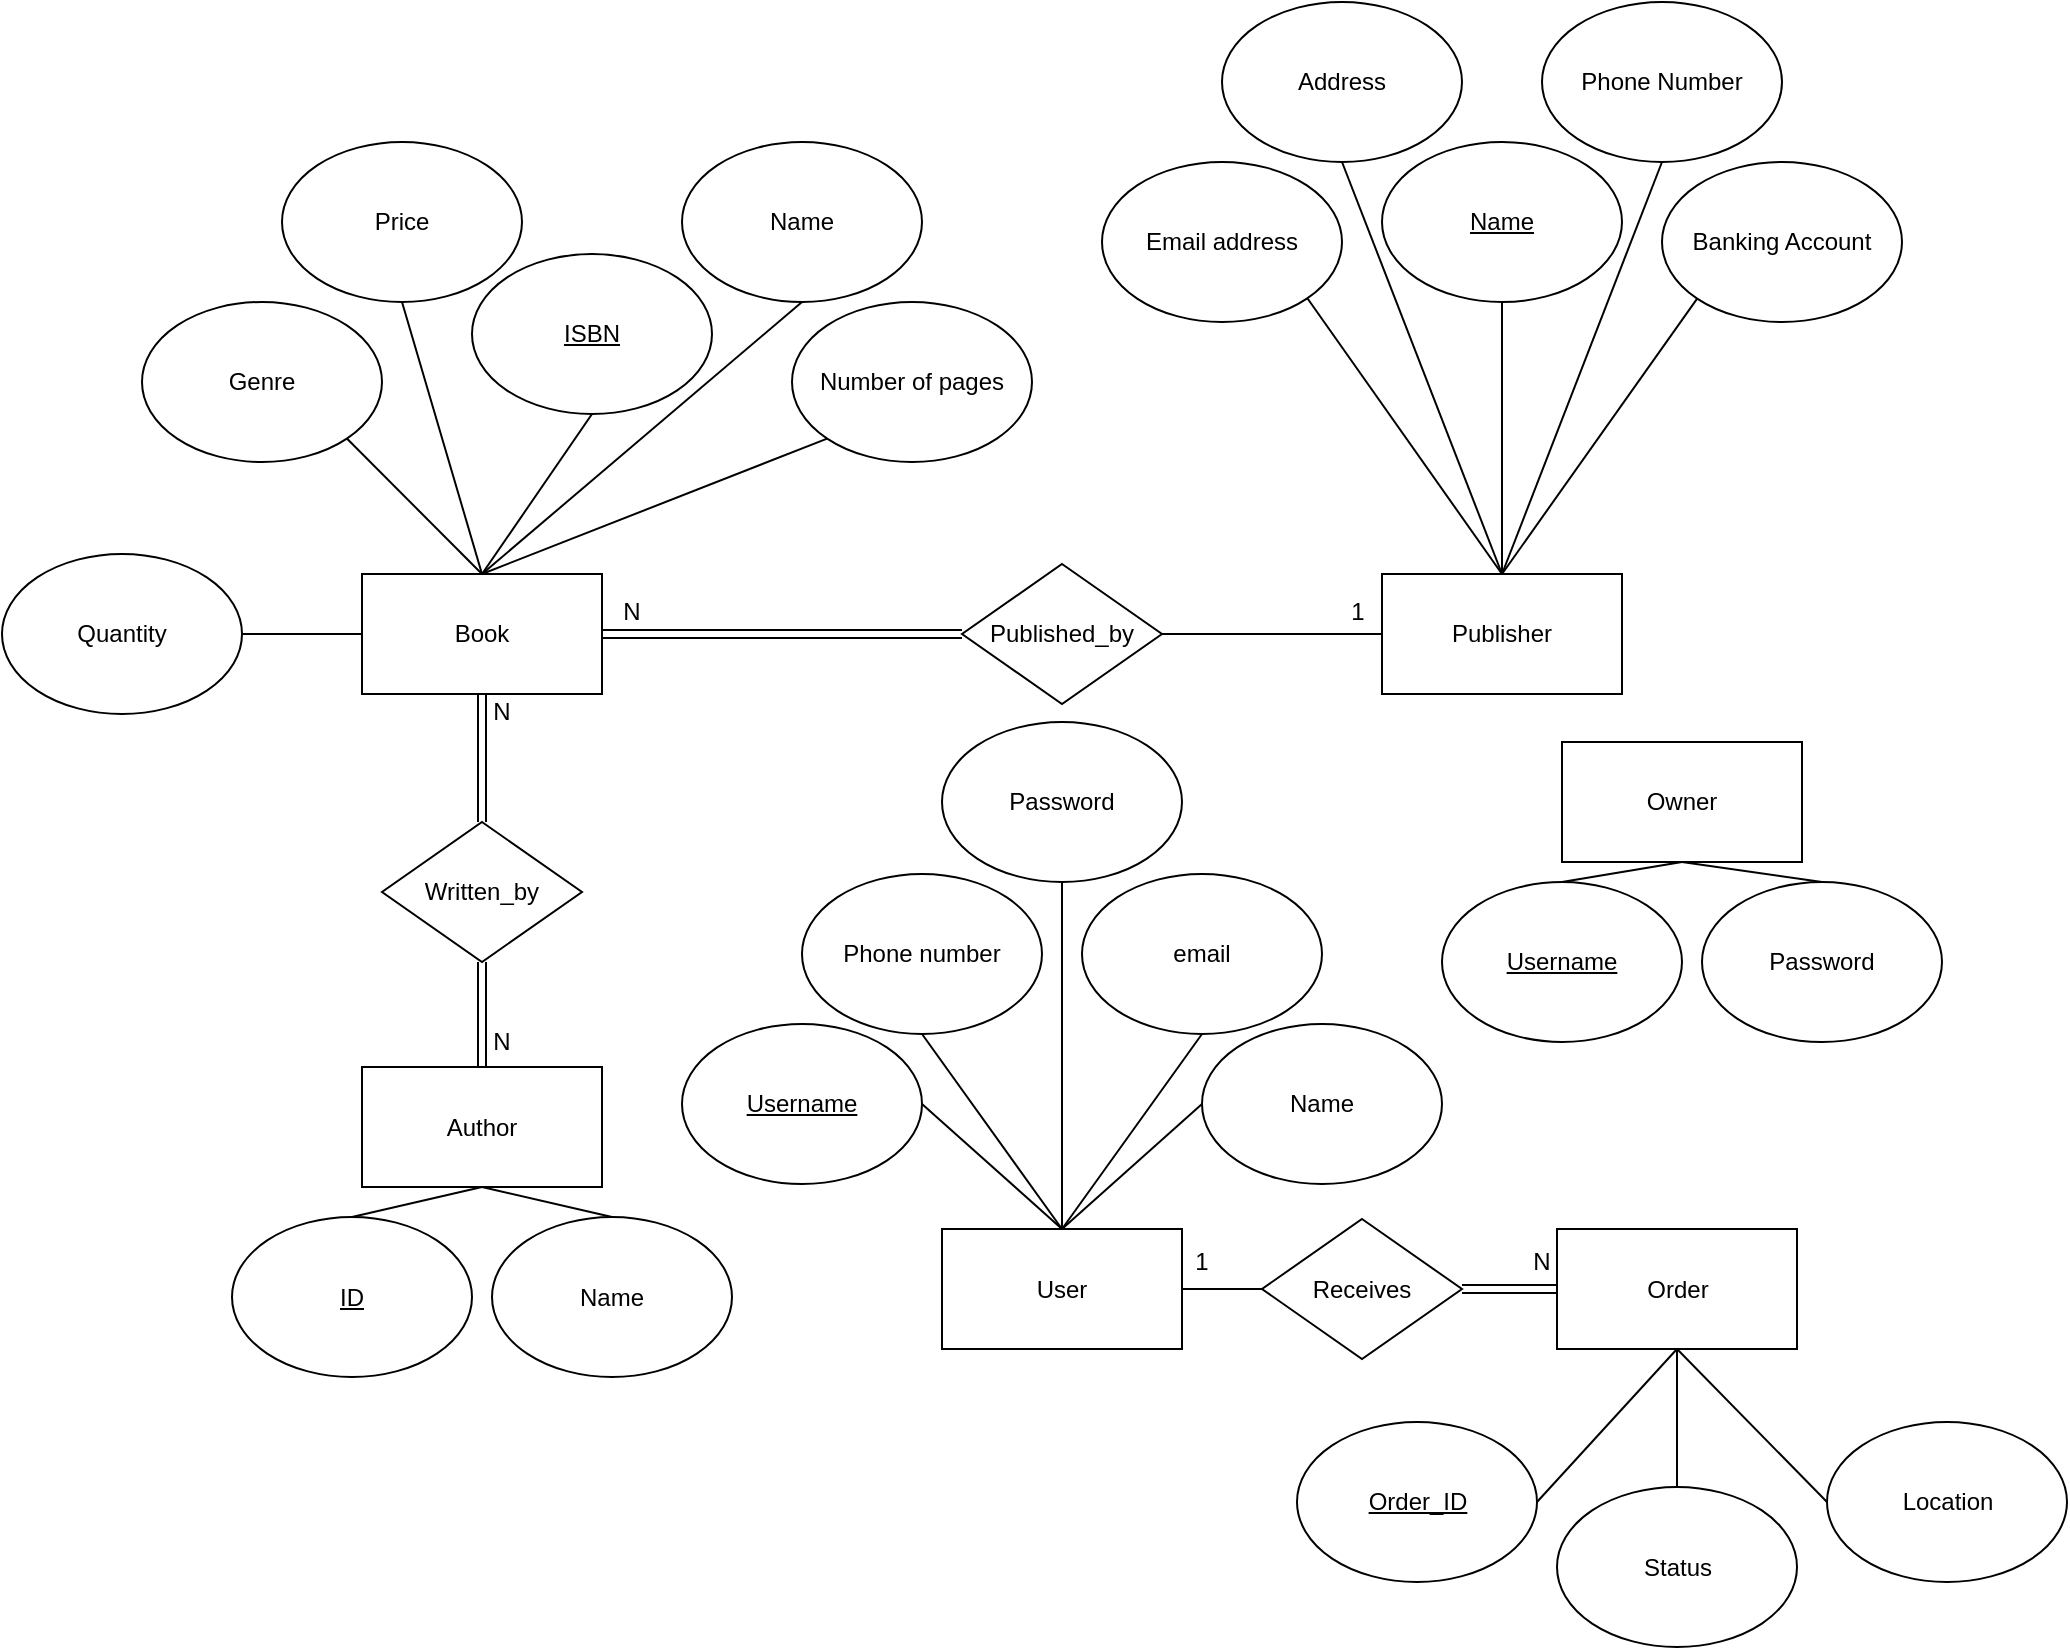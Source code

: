<mxfile version="15.9.5" type="github">
  <diagram id="R2lEEEUBdFMjLlhIrx00" name="Page-1">
    <mxGraphModel dx="1286" dy="2321" grid="1" gridSize="10" guides="1" tooltips="1" connect="1" arrows="1" fold="1" page="1" pageScale="1" pageWidth="850" pageHeight="1100" math="0" shadow="0" extFonts="Permanent Marker^https://fonts.googleapis.com/css?family=Permanent+Marker">
      <root>
        <mxCell id="0" />
        <mxCell id="1" parent="0" />
        <mxCell id="1Zi6ryn8sn-CF4CWFkzp-1" value="Written_by" style="rhombus;whiteSpace=wrap;html=1;" parent="1" vertex="1">
          <mxGeometry x="220" y="330" width="100" height="70" as="geometry" />
        </mxCell>
        <mxCell id="1Zi6ryn8sn-CF4CWFkzp-2" value="Book" style="rounded=0;whiteSpace=wrap;html=1;" parent="1" vertex="1">
          <mxGeometry x="210" y="206" width="120" height="60" as="geometry" />
        </mxCell>
        <mxCell id="1Zi6ryn8sn-CF4CWFkzp-3" value="&lt;u&gt;ISBN&lt;/u&gt;" style="ellipse;whiteSpace=wrap;html=1;" parent="1" vertex="1">
          <mxGeometry x="265" y="46" width="120" height="80" as="geometry" />
        </mxCell>
        <mxCell id="1Zi6ryn8sn-CF4CWFkzp-4" value="" style="endArrow=none;html=1;rounded=0;exitX=0.5;exitY=0;exitDx=0;exitDy=0;entryX=0.5;entryY=1;entryDx=0;entryDy=0;" parent="1" source="1Zi6ryn8sn-CF4CWFkzp-2" target="1Zi6ryn8sn-CF4CWFkzp-3" edge="1">
          <mxGeometry width="50" height="50" relative="1" as="geometry">
            <mxPoint x="380" y="196" as="sourcePoint" />
            <mxPoint x="430" y="146" as="targetPoint" />
          </mxGeometry>
        </mxCell>
        <mxCell id="1Zi6ryn8sn-CF4CWFkzp-5" value="" style="endArrow=none;html=1;rounded=0;exitX=0.5;exitY=0;exitDx=0;exitDy=0;entryX=0.5;entryY=1;entryDx=0;entryDy=0;strokeColor=default;shape=link;" parent="1" source="1Zi6ryn8sn-CF4CWFkzp-1" target="1Zi6ryn8sn-CF4CWFkzp-2" edge="1">
          <mxGeometry width="50" height="50" relative="1" as="geometry">
            <mxPoint x="260" y="346" as="sourcePoint" />
            <mxPoint x="260" y="266.0" as="targetPoint" />
          </mxGeometry>
        </mxCell>
        <mxCell id="1Zi6ryn8sn-CF4CWFkzp-6" value="" style="endArrow=none;html=1;rounded=0;exitX=0.5;exitY=0;exitDx=0;exitDy=0;shape=link;entryX=0.5;entryY=1;entryDx=0;entryDy=0;" parent="1" source="1Zi6ryn8sn-CF4CWFkzp-7" target="1Zi6ryn8sn-CF4CWFkzp-1" edge="1">
          <mxGeometry width="50" height="50" relative="1" as="geometry">
            <mxPoint x="285" y="430" as="sourcePoint" />
            <mxPoint x="350" y="430" as="targetPoint" />
          </mxGeometry>
        </mxCell>
        <mxCell id="1Zi6ryn8sn-CF4CWFkzp-7" value="Author" style="rounded=0;whiteSpace=wrap;html=1;" parent="1" vertex="1">
          <mxGeometry x="210" y="452.5" width="120" height="60" as="geometry" />
        </mxCell>
        <mxCell id="1Zi6ryn8sn-CF4CWFkzp-8" value="Name" style="ellipse;whiteSpace=wrap;html=1;" parent="1" vertex="1">
          <mxGeometry x="370" y="-10" width="120" height="80" as="geometry" />
        </mxCell>
        <mxCell id="1Zi6ryn8sn-CF4CWFkzp-9" value="" style="endArrow=none;html=1;rounded=0;exitX=0.5;exitY=0;exitDx=0;exitDy=0;entryX=0.5;entryY=1;entryDx=0;entryDy=0;" parent="1" source="1Zi6ryn8sn-CF4CWFkzp-2" target="1Zi6ryn8sn-CF4CWFkzp-8" edge="1">
          <mxGeometry width="50" height="50" relative="1" as="geometry">
            <mxPoint x="460" y="206" as="sourcePoint" />
            <mxPoint x="560" y="146" as="targetPoint" />
          </mxGeometry>
        </mxCell>
        <mxCell id="1Zi6ryn8sn-CF4CWFkzp-10" value="Price" style="ellipse;whiteSpace=wrap;html=1;" parent="1" vertex="1">
          <mxGeometry x="170" y="-10" width="120" height="80" as="geometry" />
        </mxCell>
        <mxCell id="1Zi6ryn8sn-CF4CWFkzp-11" value="" style="endArrow=none;html=1;rounded=0;exitX=0.5;exitY=0;exitDx=0;exitDy=0;entryX=0.5;entryY=1;entryDx=0;entryDy=0;" parent="1" source="1Zi6ryn8sn-CF4CWFkzp-2" target="1Zi6ryn8sn-CF4CWFkzp-10" edge="1">
          <mxGeometry width="50" height="50" relative="1" as="geometry">
            <mxPoint x="200" y="206" as="sourcePoint" />
            <mxPoint x="300" y="146" as="targetPoint" />
          </mxGeometry>
        </mxCell>
        <mxCell id="1Zi6ryn8sn-CF4CWFkzp-12" value="Genre" style="ellipse;whiteSpace=wrap;html=1;" parent="1" vertex="1">
          <mxGeometry x="100" y="70" width="120" height="80" as="geometry" />
        </mxCell>
        <mxCell id="1Zi6ryn8sn-CF4CWFkzp-13" value="" style="endArrow=none;html=1;rounded=0;exitX=0.5;exitY=0;exitDx=0;exitDy=0;entryX=1;entryY=1;entryDx=0;entryDy=0;" parent="1" source="1Zi6ryn8sn-CF4CWFkzp-2" target="1Zi6ryn8sn-CF4CWFkzp-12" edge="1">
          <mxGeometry width="50" height="50" relative="1" as="geometry">
            <mxPoint x="250" y="276" as="sourcePoint" />
            <mxPoint x="220" y="216" as="targetPoint" />
          </mxGeometry>
        </mxCell>
        <mxCell id="1Zi6ryn8sn-CF4CWFkzp-14" value="Number of pages" style="ellipse;whiteSpace=wrap;html=1;" parent="1" vertex="1">
          <mxGeometry x="425" y="70" width="120" height="80" as="geometry" />
        </mxCell>
        <mxCell id="1Zi6ryn8sn-CF4CWFkzp-15" value="" style="endArrow=none;html=1;rounded=0;exitX=0.5;exitY=0;exitDx=0;exitDy=0;entryX=0;entryY=1;entryDx=0;entryDy=0;" parent="1" source="1Zi6ryn8sn-CF4CWFkzp-2" target="1Zi6ryn8sn-CF4CWFkzp-14" edge="1">
          <mxGeometry width="50" height="50" relative="1" as="geometry">
            <mxPoint x="615" y="266" as="sourcePoint" />
            <mxPoint x="585" y="206" as="targetPoint" />
            <Array as="points" />
          </mxGeometry>
        </mxCell>
        <mxCell id="1Zi6ryn8sn-CF4CWFkzp-16" value="Published_by" style="rhombus;whiteSpace=wrap;html=1;" parent="1" vertex="1">
          <mxGeometry x="510" y="201" width="100" height="70" as="geometry" />
        </mxCell>
        <mxCell id="1Zi6ryn8sn-CF4CWFkzp-17" value="" style="endArrow=none;html=1;rounded=0;entryX=1;entryY=0.5;entryDx=0;entryDy=0;exitX=0;exitY=0.5;exitDx=0;exitDy=0;" parent="1" source="1Zi6ryn8sn-CF4CWFkzp-18" target="1Zi6ryn8sn-CF4CWFkzp-16" edge="1">
          <mxGeometry width="50" height="50" relative="1" as="geometry">
            <mxPoint x="532" y="340" as="sourcePoint" />
            <mxPoint x="531.76" y="290" as="targetPoint" />
          </mxGeometry>
        </mxCell>
        <mxCell id="1Zi6ryn8sn-CF4CWFkzp-18" value="Publisher" style="rounded=0;whiteSpace=wrap;html=1;" parent="1" vertex="1">
          <mxGeometry x="720" y="206" width="120" height="60" as="geometry" />
        </mxCell>
        <mxCell id="1Zi6ryn8sn-CF4CWFkzp-19" value="" style="endArrow=none;html=1;rounded=0;entryX=1;entryY=0.5;entryDx=0;entryDy=0;exitX=0;exitY=0.5;exitDx=0;exitDy=0;shape=link;" parent="1" source="1Zi6ryn8sn-CF4CWFkzp-16" target="1Zi6ryn8sn-CF4CWFkzp-2" edge="1">
          <mxGeometry width="50" height="50" relative="1" as="geometry">
            <mxPoint x="482" y="260" as="sourcePoint" />
            <mxPoint x="414" y="260" as="targetPoint" />
          </mxGeometry>
        </mxCell>
        <mxCell id="1Zi6ryn8sn-CF4CWFkzp-20" value="&lt;u&gt;Name&lt;/u&gt;" style="ellipse;whiteSpace=wrap;html=1;" parent="1" vertex="1">
          <mxGeometry x="720" y="-10" width="120" height="80" as="geometry" />
        </mxCell>
        <mxCell id="1Zi6ryn8sn-CF4CWFkzp-21" value="" style="endArrow=none;html=1;rounded=0;entryX=0.5;entryY=1;entryDx=0;entryDy=0;exitX=0.5;exitY=0;exitDx=0;exitDy=0;" parent="1" source="1Zi6ryn8sn-CF4CWFkzp-18" target="1Zi6ryn8sn-CF4CWFkzp-20" edge="1">
          <mxGeometry width="50" height="50" relative="1" as="geometry">
            <mxPoint x="690" y="180" as="sourcePoint" />
            <mxPoint x="840" y="126.84" as="targetPoint" />
          </mxGeometry>
        </mxCell>
        <mxCell id="1Zi6ryn8sn-CF4CWFkzp-22" value="Address" style="ellipse;whiteSpace=wrap;html=1;" parent="1" vertex="1">
          <mxGeometry x="640" y="-80" width="120" height="80" as="geometry" />
        </mxCell>
        <mxCell id="1Zi6ryn8sn-CF4CWFkzp-23" value="" style="endArrow=none;html=1;rounded=0;exitX=0.5;exitY=0;exitDx=0;exitDy=0;entryX=0.5;entryY=1;entryDx=0;entryDy=0;" parent="1" source="1Zi6ryn8sn-CF4CWFkzp-18" target="1Zi6ryn8sn-CF4CWFkzp-22" edge="1">
          <mxGeometry width="50" height="50" relative="1" as="geometry">
            <mxPoint x="790.0" y="176" as="sourcePoint" />
            <mxPoint x="970" y="126.84" as="targetPoint" />
          </mxGeometry>
        </mxCell>
        <mxCell id="1Zi6ryn8sn-CF4CWFkzp-24" value="Phone Number" style="ellipse;whiteSpace=wrap;html=1;" parent="1" vertex="1">
          <mxGeometry x="800" y="-80" width="120" height="80" as="geometry" />
        </mxCell>
        <mxCell id="1Zi6ryn8sn-CF4CWFkzp-25" value="" style="endArrow=none;html=1;rounded=0;entryX=0.5;entryY=1;entryDx=0;entryDy=0;exitX=0.5;exitY=0;exitDx=0;exitDy=0;" parent="1" source="1Zi6ryn8sn-CF4CWFkzp-18" target="1Zi6ryn8sn-CF4CWFkzp-24" edge="1">
          <mxGeometry width="50" height="50" relative="1" as="geometry">
            <mxPoint x="750" y="150" as="sourcePoint" />
            <mxPoint x="1010" y="186.84" as="targetPoint" />
          </mxGeometry>
        </mxCell>
        <mxCell id="1Zi6ryn8sn-CF4CWFkzp-26" value="Email address" style="ellipse;whiteSpace=wrap;html=1;" parent="1" vertex="1">
          <mxGeometry x="580" y="1.421e-14" width="120" height="80" as="geometry" />
        </mxCell>
        <mxCell id="1Zi6ryn8sn-CF4CWFkzp-27" value="" style="endArrow=none;html=1;rounded=0;exitX=0.5;exitY=0;exitDx=0;exitDy=0;entryX=1;entryY=1;entryDx=0;entryDy=0;" parent="1" source="1Zi6ryn8sn-CF4CWFkzp-18" target="1Zi6ryn8sn-CF4CWFkzp-26" edge="1">
          <mxGeometry width="50" height="50" relative="1" as="geometry">
            <mxPoint x="790.0" y="176" as="sourcePoint" />
            <mxPoint x="1040" y="246.42" as="targetPoint" />
          </mxGeometry>
        </mxCell>
        <mxCell id="1Zi6ryn8sn-CF4CWFkzp-28" value="Banking Account" style="ellipse;whiteSpace=wrap;html=1;" parent="1" vertex="1">
          <mxGeometry x="860" width="120" height="80" as="geometry" />
        </mxCell>
        <mxCell id="1Zi6ryn8sn-CF4CWFkzp-29" value="" style="endArrow=none;html=1;rounded=0;exitX=0.5;exitY=0;exitDx=0;exitDy=0;entryX=0;entryY=1;entryDx=0;entryDy=0;" parent="1" source="1Zi6ryn8sn-CF4CWFkzp-18" target="1Zi6ryn8sn-CF4CWFkzp-28" edge="1">
          <mxGeometry width="50" height="50" relative="1" as="geometry">
            <mxPoint x="940.0" y="169.16" as="sourcePoint" />
            <mxPoint x="1060" y="120" as="targetPoint" />
          </mxGeometry>
        </mxCell>
        <mxCell id="1Zi6ryn8sn-CF4CWFkzp-30" value="N" style="text;html=1;strokeColor=none;fillColor=none;align=center;verticalAlign=middle;whiteSpace=wrap;rounded=0;" parent="1" vertex="1">
          <mxGeometry x="315" y="210" width="60" height="30" as="geometry" />
        </mxCell>
        <mxCell id="1Zi6ryn8sn-CF4CWFkzp-31" value="1" style="text;html=1;strokeColor=none;fillColor=none;align=center;verticalAlign=middle;whiteSpace=wrap;rounded=0;" parent="1" vertex="1">
          <mxGeometry x="677.5" y="210" width="60" height="30" as="geometry" />
        </mxCell>
        <mxCell id="1Zi6ryn8sn-CF4CWFkzp-32" value="N" style="text;html=1;strokeColor=none;fillColor=none;align=center;verticalAlign=middle;whiteSpace=wrap;rounded=0;" parent="1" vertex="1">
          <mxGeometry x="250" y="260" width="60" height="30" as="geometry" />
        </mxCell>
        <mxCell id="1Zi6ryn8sn-CF4CWFkzp-33" value="N" style="text;html=1;strokeColor=none;fillColor=none;align=center;verticalAlign=middle;whiteSpace=wrap;rounded=0;" parent="1" vertex="1">
          <mxGeometry x="250" y="425" width="60" height="30" as="geometry" />
        </mxCell>
        <mxCell id="1Zi6ryn8sn-CF4CWFkzp-35" value="&lt;u&gt;ID&lt;/u&gt;" style="ellipse;whiteSpace=wrap;html=1;" parent="1" vertex="1">
          <mxGeometry x="145" y="527.5" width="120" height="80" as="geometry" />
        </mxCell>
        <mxCell id="1Zi6ryn8sn-CF4CWFkzp-36" value="" style="endArrow=none;html=1;rounded=0;entryX=0.5;entryY=0;entryDx=0;entryDy=0;exitX=0.5;exitY=1;exitDx=0;exitDy=0;" parent="1" source="1Zi6ryn8sn-CF4CWFkzp-7" target="1Zi6ryn8sn-CF4CWFkzp-35" edge="1">
          <mxGeometry width="50" height="50" relative="1" as="geometry">
            <mxPoint x="580" y="687.5" as="sourcePoint" />
            <mxPoint x="800" y="743.5" as="targetPoint" />
          </mxGeometry>
        </mxCell>
        <mxCell id="1Zi6ryn8sn-CF4CWFkzp-37" value="Name" style="ellipse;whiteSpace=wrap;html=1;" parent="1" vertex="1">
          <mxGeometry x="275" y="527.5" width="120" height="80" as="geometry" />
        </mxCell>
        <mxCell id="1Zi6ryn8sn-CF4CWFkzp-38" value="" style="endArrow=none;html=1;rounded=0;entryX=0.5;entryY=0;entryDx=0;entryDy=0;exitX=0.5;exitY=1;exitDx=0;exitDy=0;" parent="1" source="1Zi6ryn8sn-CF4CWFkzp-7" target="1Zi6ryn8sn-CF4CWFkzp-37" edge="1">
          <mxGeometry width="50" height="50" relative="1" as="geometry">
            <mxPoint x="800" y="507.5" as="sourcePoint" />
            <mxPoint x="930" y="743.5" as="targetPoint" />
          </mxGeometry>
        </mxCell>
        <mxCell id="IRVTpXnCai315gzagy_6-1" value="Quantity" style="ellipse;whiteSpace=wrap;html=1;" parent="1" vertex="1">
          <mxGeometry x="30" y="196" width="120" height="80" as="geometry" />
        </mxCell>
        <mxCell id="IRVTpXnCai315gzagy_6-2" value="" style="endArrow=none;html=1;rounded=0;exitX=0;exitY=0.5;exitDx=0;exitDy=0;entryX=1;entryY=0.5;entryDx=0;entryDy=0;" parent="1" source="1Zi6ryn8sn-CF4CWFkzp-2" target="IRVTpXnCai315gzagy_6-1" edge="1">
          <mxGeometry width="50" height="50" relative="1" as="geometry">
            <mxPoint x="250" y="325" as="sourcePoint" />
            <mxPoint x="140" y="335" as="targetPoint" />
          </mxGeometry>
        </mxCell>
        <mxCell id="U0-3-jNjfQs8st8THaFY-1" value="Owner" style="rounded=0;whiteSpace=wrap;html=1;" vertex="1" parent="1">
          <mxGeometry x="810" y="290" width="120" height="60" as="geometry" />
        </mxCell>
        <mxCell id="U0-3-jNjfQs8st8THaFY-4" value="&lt;u&gt;Username&lt;/u&gt;" style="ellipse;whiteSpace=wrap;html=1;" vertex="1" parent="1">
          <mxGeometry x="750" y="360" width="120" height="80" as="geometry" />
        </mxCell>
        <mxCell id="U0-3-jNjfQs8st8THaFY-5" value="" style="endArrow=none;html=1;rounded=0;entryX=0.5;entryY=0;entryDx=0;entryDy=0;exitX=0.5;exitY=1;exitDx=0;exitDy=0;" edge="1" parent="1" target="U0-3-jNjfQs8st8THaFY-4" source="U0-3-jNjfQs8st8THaFY-1">
          <mxGeometry width="50" height="50" relative="1" as="geometry">
            <mxPoint x="730" y="350" as="sourcePoint" />
            <mxPoint x="990" y="586" as="targetPoint" />
          </mxGeometry>
        </mxCell>
        <mxCell id="U0-3-jNjfQs8st8THaFY-21" value="Password" style="ellipse;whiteSpace=wrap;html=1;" vertex="1" parent="1">
          <mxGeometry x="880" y="360" width="120" height="80" as="geometry" />
        </mxCell>
        <mxCell id="U0-3-jNjfQs8st8THaFY-22" value="" style="endArrow=none;html=1;rounded=0;entryX=0.5;entryY=0;entryDx=0;entryDy=0;exitX=0.5;exitY=1;exitDx=0;exitDy=0;" edge="1" parent="1" target="U0-3-jNjfQs8st8THaFY-21">
          <mxGeometry width="50" height="50" relative="1" as="geometry">
            <mxPoint x="870" y="350" as="sourcePoint" />
            <mxPoint x="1000" y="756" as="targetPoint" />
          </mxGeometry>
        </mxCell>
        <mxCell id="U0-3-jNjfQs8st8THaFY-10" value="User" style="rounded=0;whiteSpace=wrap;html=1;rotation=0;" vertex="1" parent="1">
          <mxGeometry x="500" y="533.5" width="120" height="60" as="geometry" />
        </mxCell>
        <mxCell id="U0-3-jNjfQs8st8THaFY-11" value="Name" style="ellipse;whiteSpace=wrap;html=1;rotation=0;" vertex="1" parent="1">
          <mxGeometry x="630" y="431" width="120" height="80" as="geometry" />
        </mxCell>
        <mxCell id="U0-3-jNjfQs8st8THaFY-12" value="" style="endArrow=none;html=1;rounded=0;entryX=0;entryY=0.5;entryDx=0;entryDy=0;exitX=0.5;exitY=0;exitDx=0;exitDy=0;" edge="1" parent="1" source="U0-3-jNjfQs8st8THaFY-10" target="U0-3-jNjfQs8st8THaFY-11">
          <mxGeometry width="50" height="50" relative="1" as="geometry">
            <mxPoint x="565" y="501" as="sourcePoint" />
            <mxPoint x="825" y="797" as="targetPoint" />
          </mxGeometry>
        </mxCell>
        <mxCell id="U0-3-jNjfQs8st8THaFY-13" value="&lt;u&gt;Username&lt;/u&gt;" style="ellipse;whiteSpace=wrap;html=1;rotation=0;" vertex="1" parent="1">
          <mxGeometry x="370" y="431" width="120" height="80" as="geometry" />
        </mxCell>
        <mxCell id="U0-3-jNjfQs8st8THaFY-14" value="" style="endArrow=none;html=1;rounded=0;entryX=1;entryY=0.5;entryDx=0;entryDy=0;exitX=0.5;exitY=0;exitDx=0;exitDy=0;" edge="1" parent="1" source="U0-3-jNjfQs8st8THaFY-10" target="U0-3-jNjfQs8st8THaFY-13">
          <mxGeometry width="50" height="50" relative="1" as="geometry">
            <mxPoint x="425" y="561" as="sourcePoint" />
            <mxPoint x="685" y="797" as="targetPoint" />
          </mxGeometry>
        </mxCell>
        <mxCell id="U0-3-jNjfQs8st8THaFY-15" value="Phone number" style="ellipse;whiteSpace=wrap;html=1;rotation=0;" vertex="1" parent="1">
          <mxGeometry x="430" y="356" width="120" height="80" as="geometry" />
        </mxCell>
        <mxCell id="U0-3-jNjfQs8st8THaFY-16" value="" style="endArrow=none;html=1;rounded=0;entryX=0.5;entryY=1;entryDx=0;entryDy=0;exitX=0.5;exitY=0;exitDx=0;exitDy=0;" edge="1" parent="1" source="U0-3-jNjfQs8st8THaFY-10" target="U0-3-jNjfQs8st8THaFY-15">
          <mxGeometry width="50" height="50" relative="1" as="geometry">
            <mxPoint x="455" y="651" as="sourcePoint" />
            <mxPoint x="715" y="887" as="targetPoint" />
          </mxGeometry>
        </mxCell>
        <mxCell id="U0-3-jNjfQs8st8THaFY-17" value="email" style="ellipse;whiteSpace=wrap;html=1;rotation=0;" vertex="1" parent="1">
          <mxGeometry x="570" y="356" width="120" height="80" as="geometry" />
        </mxCell>
        <mxCell id="U0-3-jNjfQs8st8THaFY-18" value="" style="endArrow=none;html=1;rounded=0;entryX=0.5;entryY=1;entryDx=0;entryDy=0;exitX=0.5;exitY=0;exitDx=0;exitDy=0;" edge="1" parent="1" source="U0-3-jNjfQs8st8THaFY-10" target="U0-3-jNjfQs8st8THaFY-17">
          <mxGeometry width="50" height="50" relative="1" as="geometry">
            <mxPoint x="580" y="651" as="sourcePoint" />
            <mxPoint x="840" y="887" as="targetPoint" />
          </mxGeometry>
        </mxCell>
        <mxCell id="U0-3-jNjfQs8st8THaFY-19" value="Password" style="ellipse;whiteSpace=wrap;html=1;rotation=0;" vertex="1" parent="1">
          <mxGeometry x="500" y="280" width="120" height="80" as="geometry" />
        </mxCell>
        <mxCell id="U0-3-jNjfQs8st8THaFY-20" value="" style="endArrow=none;html=1;rounded=0;exitX=0.5;exitY=0;exitDx=0;exitDy=0;entryX=0.5;entryY=1;entryDx=0;entryDy=0;" edge="1" parent="1" target="U0-3-jNjfQs8st8THaFY-19" source="U0-3-jNjfQs8st8THaFY-10">
          <mxGeometry width="50" height="50" relative="1" as="geometry">
            <mxPoint x="545" y="441" as="sourcePoint" />
            <mxPoint x="465" y="301" as="targetPoint" />
          </mxGeometry>
        </mxCell>
        <mxCell id="U0-3-jNjfQs8st8THaFY-26" value="Order" style="rounded=0;whiteSpace=wrap;html=1;rotation=0;" vertex="1" parent="1">
          <mxGeometry x="807.5" y="533.5" width="120" height="60" as="geometry" />
        </mxCell>
        <mxCell id="U0-3-jNjfQs8st8THaFY-27" value="&lt;u&gt;Order_ID&lt;/u&gt;" style="ellipse;whiteSpace=wrap;html=1;rotation=0;" vertex="1" parent="1">
          <mxGeometry x="677.5" y="630" width="120" height="80" as="geometry" />
        </mxCell>
        <mxCell id="U0-3-jNjfQs8st8THaFY-28" value="" style="endArrow=none;html=1;rounded=0;entryX=1;entryY=0.5;entryDx=0;entryDy=0;exitX=0.5;exitY=1;exitDx=0;exitDy=0;" edge="1" parent="1" target="U0-3-jNjfQs8st8THaFY-27" source="U0-3-jNjfQs8st8THaFY-26">
          <mxGeometry width="50" height="50" relative="1" as="geometry">
            <mxPoint x="847.5" y="666" as="sourcePoint" />
            <mxPoint x="967.5" y="962" as="targetPoint" />
          </mxGeometry>
        </mxCell>
        <mxCell id="U0-3-jNjfQs8st8THaFY-29" value="Status&lt;span style=&quot;color: rgba(0 , 0 , 0 , 0) ; font-family: monospace ; font-size: 0px&quot;&gt;%3CmxGraphModel%3E%3Croot%3E%3CmxCell%20id%3D%220%22%2F%3E%3CmxCell%20id%3D%221%22%20parent%3D%220%22%2F%3E%3CmxCell%20id%3D%222%22%20value%3D%22%26lt%3Bu%26gt%3BUsername%26lt%3B%2Fu%26gt%3B%22%20style%3D%22ellipse%3BwhiteSpace%3Dwrap%3Bhtml%3D1%3Brotation%3D0%3B%22%20vertex%3D%221%22%20parent%3D%221%22%3E%3CmxGeometry%20x%3D%22375%22%20y%3D%22428.5%22%20width%3D%22120%22%20height%3D%2280%22%20as%3D%22geometry%22%2F%3E%3C%2FmxCell%3E%3CmxCell%20id%3D%223%22%20value%3D%22%22%20style%3D%22endArrow%3Dnone%3Bhtml%3D1%3Brounded%3D0%3BentryX%3D1%3BentryY%3D0.5%3BentryDx%3D0%3BentryDy%3D0%3BexitX%3D0.5%3BexitY%3D0%3BexitDx%3D0%3BexitDy%3D0%3B%22%20edge%3D%221%22%20target%3D%222%22%20parent%3D%221%22%3E%3CmxGeometry%20width%3D%2250%22%20height%3D%2250%22%20relative%3D%221%22%20as%3D%22geometry%22%3E%3CmxPoint%20x%3D%22565.0%22%20y%3D%22501%22%20as%3D%22sourcePoint%22%2F%3E%3CmxPoint%20x%3D%22685%22%20y%3D%22797%22%20as%3D%22targetPoint%22%2F%3E%3C%2FmxGeometry%3E%3C%2FmxCell%3E%3C%2Froot%3E%3C%2FmxGraphModel%3E&lt;/span&gt;" style="ellipse;whiteSpace=wrap;html=1;rotation=0;" vertex="1" parent="1">
          <mxGeometry x="807.5" y="662.5" width="120" height="80" as="geometry" />
        </mxCell>
        <mxCell id="U0-3-jNjfQs8st8THaFY-30" value="" style="endArrow=none;html=1;rounded=0;entryX=0.5;entryY=0;entryDx=0;entryDy=0;exitX=0.5;exitY=1;exitDx=0;exitDy=0;" edge="1" parent="1" target="U0-3-jNjfQs8st8THaFY-29" source="U0-3-jNjfQs8st8THaFY-26">
          <mxGeometry width="50" height="50" relative="1" as="geometry">
            <mxPoint x="997.5" y="698.5" as="sourcePoint" />
            <mxPoint x="1117.5" y="994.5" as="targetPoint" />
          </mxGeometry>
        </mxCell>
        <mxCell id="U0-3-jNjfQs8st8THaFY-31" value="Location" style="ellipse;whiteSpace=wrap;html=1;rotation=0;" vertex="1" parent="1">
          <mxGeometry x="942.5" y="630" width="120" height="80" as="geometry" />
        </mxCell>
        <mxCell id="U0-3-jNjfQs8st8THaFY-33" value="" style="endArrow=none;html=1;rounded=0;entryX=0;entryY=0.5;entryDx=0;entryDy=0;exitX=0.5;exitY=1;exitDx=0;exitDy=0;" edge="1" parent="1" source="U0-3-jNjfQs8st8THaFY-26" target="U0-3-jNjfQs8st8THaFY-31">
          <mxGeometry width="50" height="50" relative="1" as="geometry">
            <mxPoint x="877.5" y="603.5" as="sourcePoint" />
            <mxPoint x="877.5" y="636" as="targetPoint" />
            <Array as="points" />
          </mxGeometry>
        </mxCell>
        <mxCell id="U0-3-jNjfQs8st8THaFY-34" value="Receives" style="rhombus;whiteSpace=wrap;html=1;" vertex="1" parent="1">
          <mxGeometry x="660" y="528.5" width="100" height="70" as="geometry" />
        </mxCell>
        <mxCell id="U0-3-jNjfQs8st8THaFY-35" value="" style="endArrow=none;html=1;rounded=0;exitX=0;exitY=0.5;exitDx=0;exitDy=0;entryX=1;entryY=0.5;entryDx=0;entryDy=0;strokeColor=default;" edge="1" parent="1" source="U0-3-jNjfQs8st8THaFY-34" target="U0-3-jNjfQs8st8THaFY-10">
          <mxGeometry width="50" height="50" relative="1" as="geometry">
            <mxPoint x="495" y="831.5" as="sourcePoint" />
            <mxPoint x="505.0" y="751.5" as="targetPoint" />
          </mxGeometry>
        </mxCell>
        <mxCell id="U0-3-jNjfQs8st8THaFY-36" value="" style="endArrow=none;html=1;rounded=0;exitX=0;exitY=0.5;exitDx=0;exitDy=0;entryX=1;entryY=0.5;entryDx=0;entryDy=0;strokeColor=default;shape=link;" edge="1" parent="1" source="U0-3-jNjfQs8st8THaFY-26" target="U0-3-jNjfQs8st8THaFY-34">
          <mxGeometry width="50" height="50" relative="1" as="geometry">
            <mxPoint x="815" y="540" as="sourcePoint" />
            <mxPoint x="770" y="541" as="targetPoint" />
          </mxGeometry>
        </mxCell>
        <mxCell id="U0-3-jNjfQs8st8THaFY-37" value="N" style="text;html=1;strokeColor=none;fillColor=none;align=center;verticalAlign=middle;whiteSpace=wrap;rounded=0;" vertex="1" parent="1">
          <mxGeometry x="770" y="535" width="60" height="30" as="geometry" />
        </mxCell>
        <mxCell id="U0-3-jNjfQs8st8THaFY-38" value="1" style="text;html=1;strokeColor=none;fillColor=none;align=center;verticalAlign=middle;whiteSpace=wrap;rounded=0;" vertex="1" parent="1">
          <mxGeometry x="600" y="535" width="60" height="30" as="geometry" />
        </mxCell>
      </root>
    </mxGraphModel>
  </diagram>
</mxfile>
